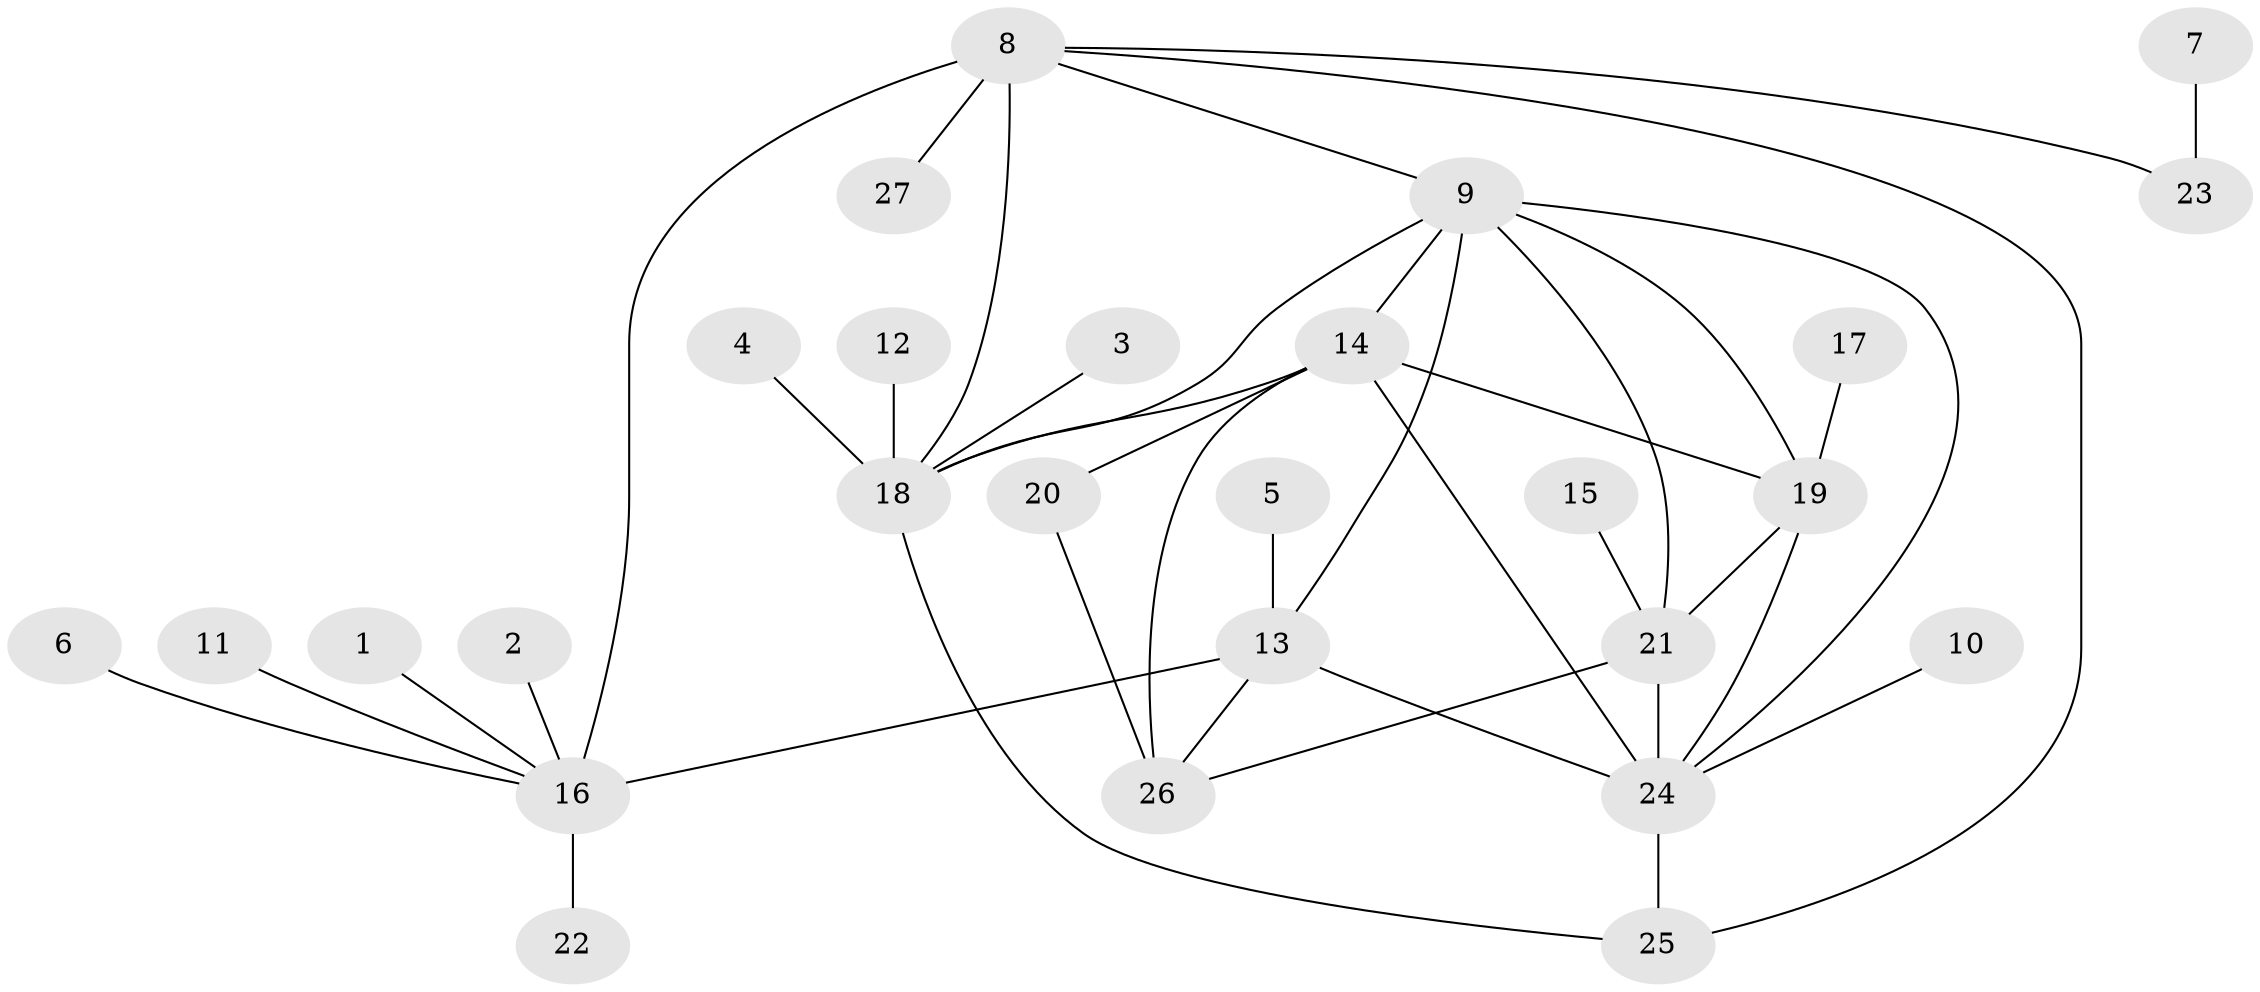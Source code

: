 // original degree distribution, {9: 0.03409090909090909, 5: 0.03409090909090909, 8: 0.022727272727272728, 4: 0.03409090909090909, 3: 0.056818181818181816, 12: 0.011363636363636364, 6: 0.06818181818181818, 7: 0.03409090909090909, 1: 0.5454545454545454, 2: 0.1590909090909091}
// Generated by graph-tools (version 1.1) at 2025/37/03/04/25 23:37:43]
// undirected, 27 vertices, 40 edges
graph export_dot {
  node [color=gray90,style=filled];
  1;
  2;
  3;
  4;
  5;
  6;
  7;
  8;
  9;
  10;
  11;
  12;
  13;
  14;
  15;
  16;
  17;
  18;
  19;
  20;
  21;
  22;
  23;
  24;
  25;
  26;
  27;
  1 -- 16 [weight=1.0];
  2 -- 16 [weight=1.0];
  3 -- 18 [weight=1.0];
  4 -- 18 [weight=1.0];
  5 -- 13 [weight=1.0];
  6 -- 16 [weight=1.0];
  7 -- 23 [weight=1.0];
  8 -- 9 [weight=1.0];
  8 -- 16 [weight=1.0];
  8 -- 18 [weight=2.0];
  8 -- 23 [weight=1.0];
  8 -- 25 [weight=1.0];
  8 -- 27 [weight=1.0];
  9 -- 13 [weight=1.0];
  9 -- 14 [weight=2.0];
  9 -- 18 [weight=2.0];
  9 -- 19 [weight=2.0];
  9 -- 21 [weight=2.0];
  9 -- 24 [weight=1.0];
  10 -- 24 [weight=1.0];
  11 -- 16 [weight=1.0];
  12 -- 18 [weight=1.0];
  13 -- 16 [weight=3.0];
  13 -- 24 [weight=2.0];
  13 -- 26 [weight=1.0];
  14 -- 18 [weight=1.0];
  14 -- 19 [weight=1.0];
  14 -- 20 [weight=2.0];
  14 -- 24 [weight=1.0];
  14 -- 26 [weight=2.0];
  15 -- 21 [weight=1.0];
  16 -- 22 [weight=1.0];
  17 -- 19 [weight=1.0];
  18 -- 25 [weight=1.0];
  19 -- 21 [weight=1.0];
  19 -- 24 [weight=1.0];
  20 -- 26 [weight=1.0];
  21 -- 24 [weight=1.0];
  21 -- 26 [weight=1.0];
  24 -- 25 [weight=3.0];
}
